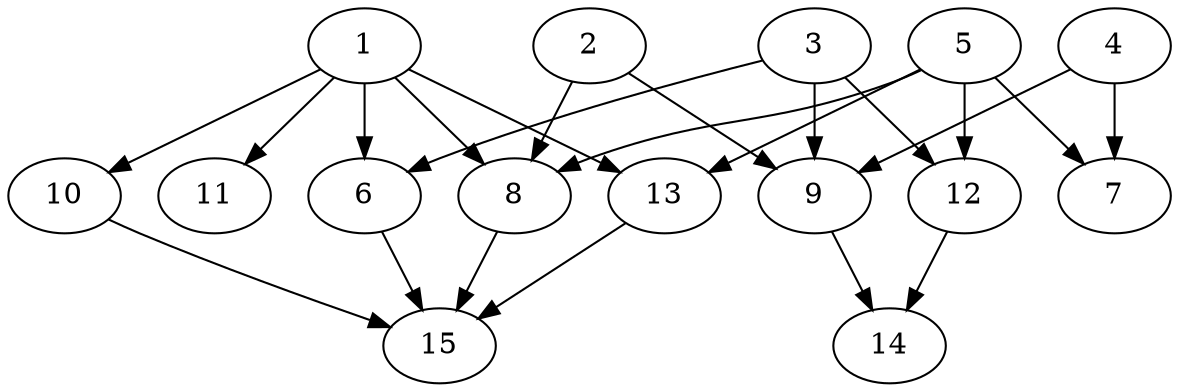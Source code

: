 // DAG automatically generated by daggen at Thu Oct  3 13:59:27 2019
// ./daggen --dot -n 15 --ccr 0.4 --fat 0.7 --regular 0.5 --density 0.5 --mindata 5242880 --maxdata 52428800 
digraph G {
  1 [size="108441600", alpha="0.13", expect_size="43376640"] 
  1 -> 6 [size ="43376640"]
  1 -> 8 [size ="43376640"]
  1 -> 10 [size ="43376640"]
  1 -> 11 [size ="43376640"]
  1 -> 13 [size ="43376640"]
  2 [size="109724160", alpha="0.13", expect_size="43889664"] 
  2 -> 8 [size ="43889664"]
  2 -> 9 [size ="43889664"]
  3 [size="75432960", alpha="0.08", expect_size="30173184"] 
  3 -> 6 [size ="30173184"]
  3 -> 9 [size ="30173184"]
  3 -> 12 [size ="30173184"]
  4 [size="65034240", alpha="0.03", expect_size="26013696"] 
  4 -> 7 [size ="26013696"]
  4 -> 9 [size ="26013696"]
  5 [size="42283520", alpha="0.14", expect_size="16913408"] 
  5 -> 7 [size ="16913408"]
  5 -> 8 [size ="16913408"]
  5 -> 12 [size ="16913408"]
  5 -> 13 [size ="16913408"]
  6 [size="21532160", alpha="0.19", expect_size="8612864"] 
  6 -> 15 [size ="8612864"]
  7 [size="50014720", alpha="0.05", expect_size="20005888"] 
  8 [size="95813120", alpha="0.05", expect_size="38325248"] 
  8 -> 15 [size ="38325248"]
  9 [size="21383680", alpha="0.07", expect_size="8553472"] 
  9 -> 14 [size ="8553472"]
  10 [size="22149120", alpha="0.04", expect_size="8859648"] 
  10 -> 15 [size ="8859648"]
  11 [size="96791040", alpha="0.09", expect_size="38716416"] 
  12 [size="54274560", alpha="0.05", expect_size="21709824"] 
  12 -> 14 [size ="21709824"]
  13 [size="13332480", alpha="0.12", expect_size="5332992"] 
  13 -> 15 [size ="5332992"]
  14 [size="58401280", alpha="0.00", expect_size="23360512"] 
  15 [size="77905920", alpha="0.03", expect_size="31162368"] 
}
